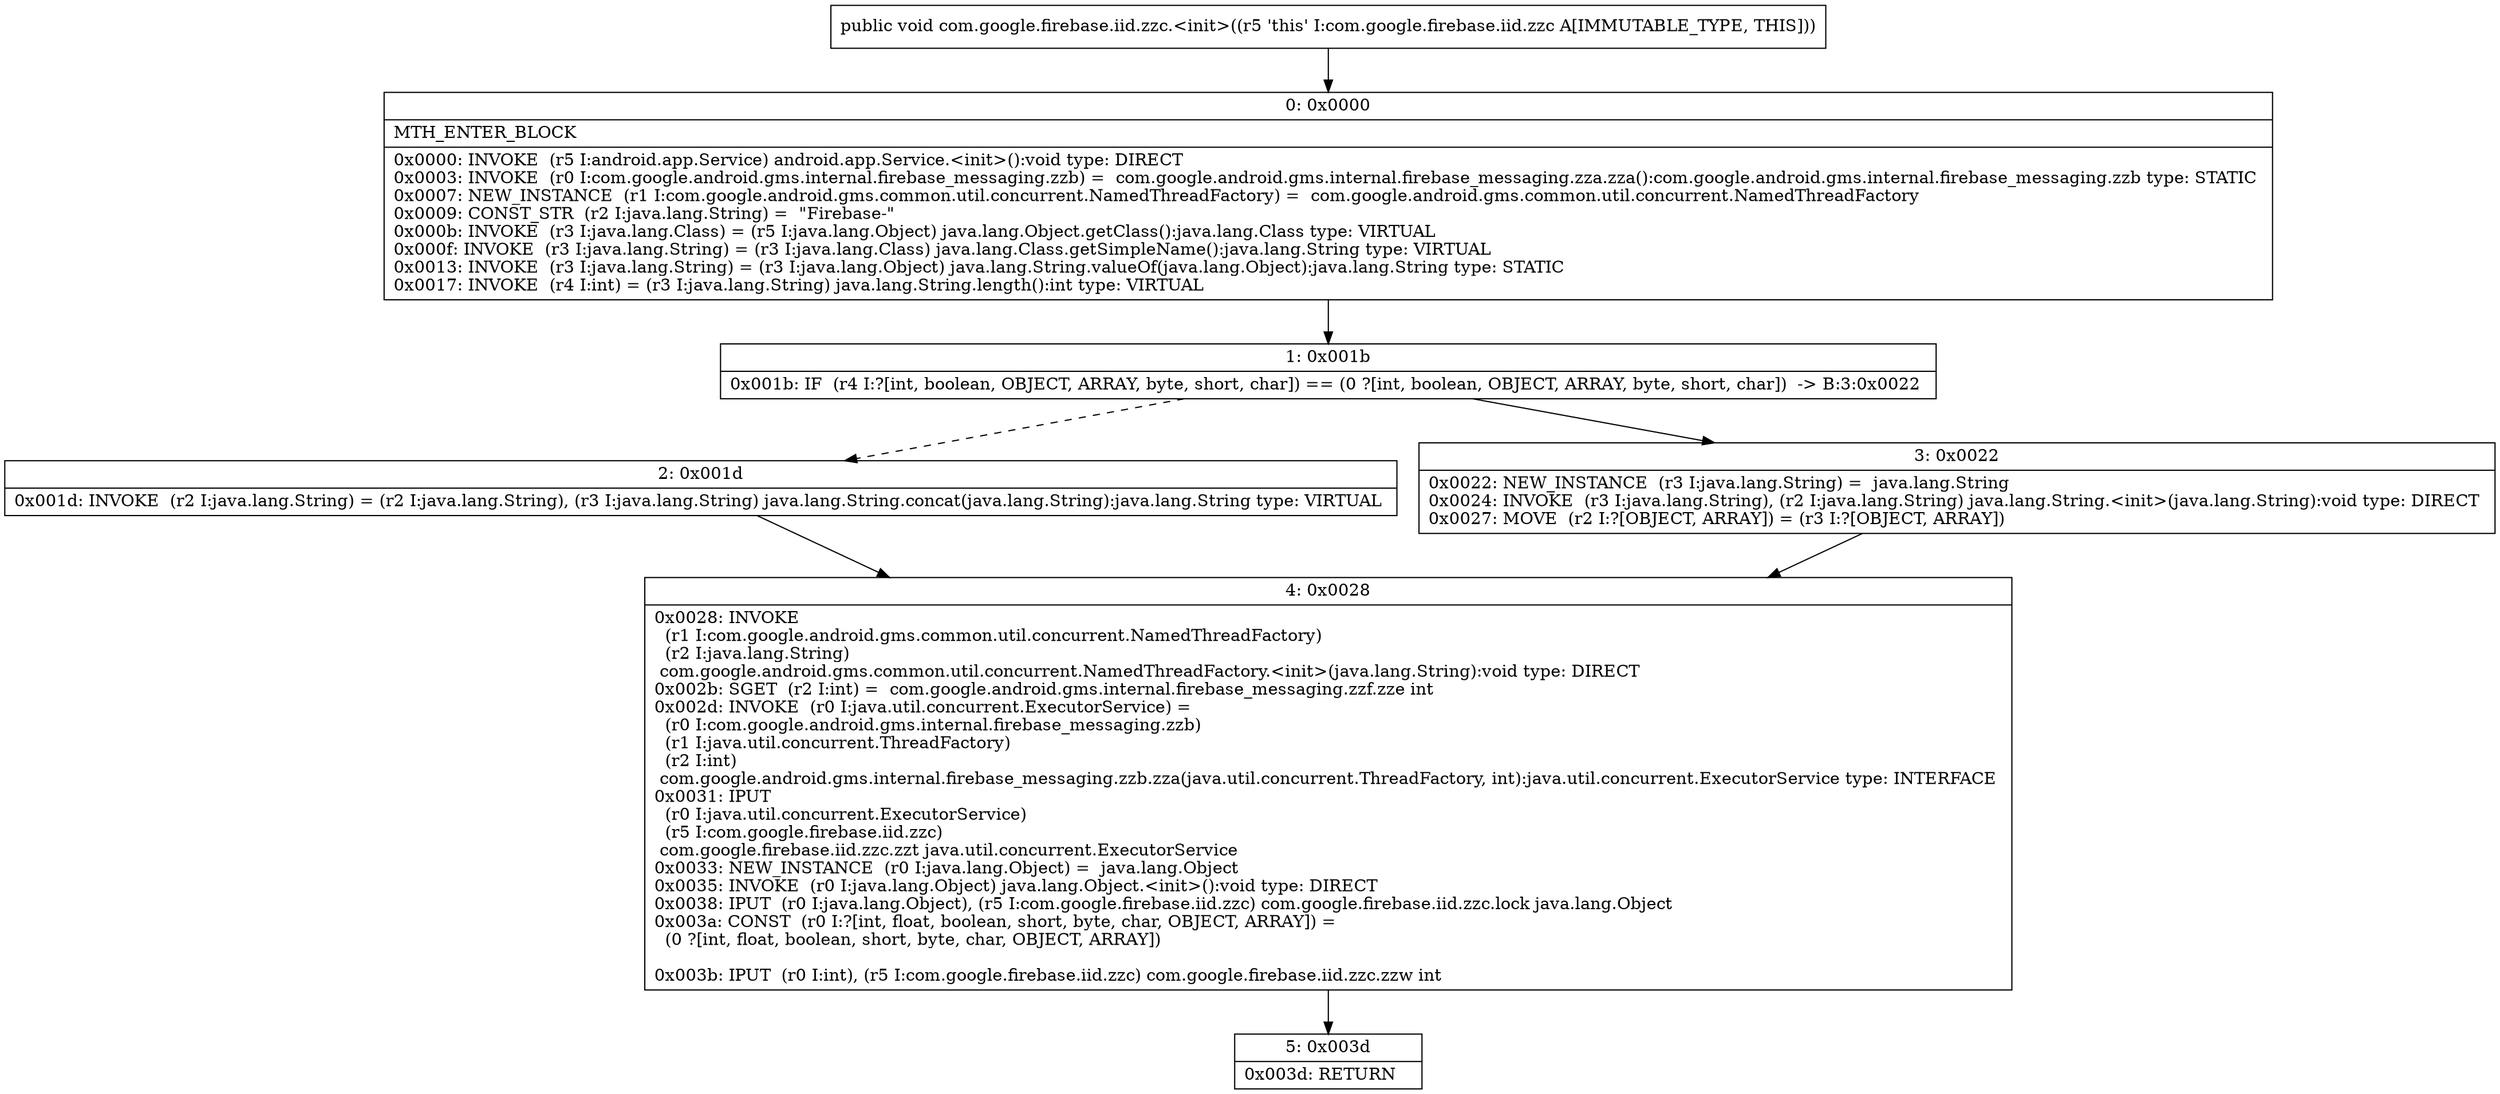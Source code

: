 digraph "CFG forcom.google.firebase.iid.zzc.\<init\>()V" {
Node_0 [shape=record,label="{0\:\ 0x0000|MTH_ENTER_BLOCK\l|0x0000: INVOKE  (r5 I:android.app.Service) android.app.Service.\<init\>():void type: DIRECT \l0x0003: INVOKE  (r0 I:com.google.android.gms.internal.firebase_messaging.zzb) =  com.google.android.gms.internal.firebase_messaging.zza.zza():com.google.android.gms.internal.firebase_messaging.zzb type: STATIC \l0x0007: NEW_INSTANCE  (r1 I:com.google.android.gms.common.util.concurrent.NamedThreadFactory) =  com.google.android.gms.common.util.concurrent.NamedThreadFactory \l0x0009: CONST_STR  (r2 I:java.lang.String) =  \"Firebase\-\" \l0x000b: INVOKE  (r3 I:java.lang.Class) = (r5 I:java.lang.Object) java.lang.Object.getClass():java.lang.Class type: VIRTUAL \l0x000f: INVOKE  (r3 I:java.lang.String) = (r3 I:java.lang.Class) java.lang.Class.getSimpleName():java.lang.String type: VIRTUAL \l0x0013: INVOKE  (r3 I:java.lang.String) = (r3 I:java.lang.Object) java.lang.String.valueOf(java.lang.Object):java.lang.String type: STATIC \l0x0017: INVOKE  (r4 I:int) = (r3 I:java.lang.String) java.lang.String.length():int type: VIRTUAL \l}"];
Node_1 [shape=record,label="{1\:\ 0x001b|0x001b: IF  (r4 I:?[int, boolean, OBJECT, ARRAY, byte, short, char]) == (0 ?[int, boolean, OBJECT, ARRAY, byte, short, char])  \-\> B:3:0x0022 \l}"];
Node_2 [shape=record,label="{2\:\ 0x001d|0x001d: INVOKE  (r2 I:java.lang.String) = (r2 I:java.lang.String), (r3 I:java.lang.String) java.lang.String.concat(java.lang.String):java.lang.String type: VIRTUAL \l}"];
Node_3 [shape=record,label="{3\:\ 0x0022|0x0022: NEW_INSTANCE  (r3 I:java.lang.String) =  java.lang.String \l0x0024: INVOKE  (r3 I:java.lang.String), (r2 I:java.lang.String) java.lang.String.\<init\>(java.lang.String):void type: DIRECT \l0x0027: MOVE  (r2 I:?[OBJECT, ARRAY]) = (r3 I:?[OBJECT, ARRAY]) \l}"];
Node_4 [shape=record,label="{4\:\ 0x0028|0x0028: INVOKE  \l  (r1 I:com.google.android.gms.common.util.concurrent.NamedThreadFactory)\l  (r2 I:java.lang.String)\l com.google.android.gms.common.util.concurrent.NamedThreadFactory.\<init\>(java.lang.String):void type: DIRECT \l0x002b: SGET  (r2 I:int) =  com.google.android.gms.internal.firebase_messaging.zzf.zze int \l0x002d: INVOKE  (r0 I:java.util.concurrent.ExecutorService) = \l  (r0 I:com.google.android.gms.internal.firebase_messaging.zzb)\l  (r1 I:java.util.concurrent.ThreadFactory)\l  (r2 I:int)\l com.google.android.gms.internal.firebase_messaging.zzb.zza(java.util.concurrent.ThreadFactory, int):java.util.concurrent.ExecutorService type: INTERFACE \l0x0031: IPUT  \l  (r0 I:java.util.concurrent.ExecutorService)\l  (r5 I:com.google.firebase.iid.zzc)\l com.google.firebase.iid.zzc.zzt java.util.concurrent.ExecutorService \l0x0033: NEW_INSTANCE  (r0 I:java.lang.Object) =  java.lang.Object \l0x0035: INVOKE  (r0 I:java.lang.Object) java.lang.Object.\<init\>():void type: DIRECT \l0x0038: IPUT  (r0 I:java.lang.Object), (r5 I:com.google.firebase.iid.zzc) com.google.firebase.iid.zzc.lock java.lang.Object \l0x003a: CONST  (r0 I:?[int, float, boolean, short, byte, char, OBJECT, ARRAY]) = \l  (0 ?[int, float, boolean, short, byte, char, OBJECT, ARRAY])\l \l0x003b: IPUT  (r0 I:int), (r5 I:com.google.firebase.iid.zzc) com.google.firebase.iid.zzc.zzw int \l}"];
Node_5 [shape=record,label="{5\:\ 0x003d|0x003d: RETURN   \l}"];
MethodNode[shape=record,label="{public void com.google.firebase.iid.zzc.\<init\>((r5 'this' I:com.google.firebase.iid.zzc A[IMMUTABLE_TYPE, THIS])) }"];
MethodNode -> Node_0;
Node_0 -> Node_1;
Node_1 -> Node_2[style=dashed];
Node_1 -> Node_3;
Node_2 -> Node_4;
Node_3 -> Node_4;
Node_4 -> Node_5;
}

